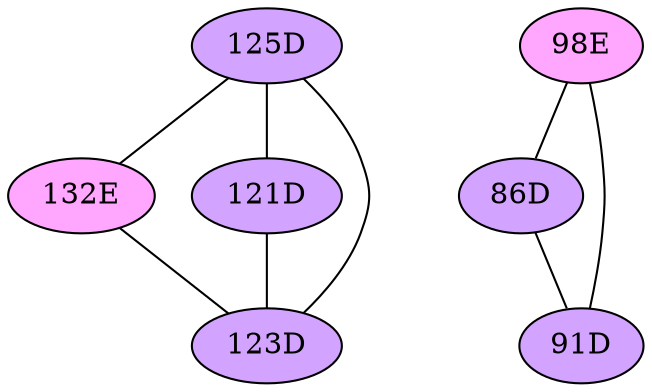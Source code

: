 // The Round Table
graph {
	"125D" [fillcolor="#D3A4FF" style=radial]
	"132E" [fillcolor="#FFA6FF" style=radial]
	"125D" -- "132E" [penwidth=1]
	"125D" [fillcolor="#D3A4FF" style=radial]
	"121D" [fillcolor="#D3A4FF" style=radial]
	"125D" -- "121D" [penwidth=1]
	"125D" [fillcolor="#D3A4FF" style=radial]
	"123D" [fillcolor="#D3A4FF" style=radial]
	"125D" -- "123D" [penwidth=1]
	"132E" [fillcolor="#FFA6FF" style=radial]
	"123D" [fillcolor="#D3A4FF" style=radial]
	"132E" -- "123D" [penwidth=1]
	"121D" [fillcolor="#D3A4FF" style=radial]
	"123D" [fillcolor="#D3A4FF" style=radial]
	"121D" -- "123D" [penwidth=1]
	"98E" [fillcolor="#FFA6FF" style=radial]
	"86D" [fillcolor="#D3A4FF" style=radial]
	"98E" -- "86D" [penwidth=1]
	"98E" [fillcolor="#FFA6FF" style=radial]
	"91D" [fillcolor="#D3A4FF" style=radial]
	"98E" -- "91D" [penwidth=1]
	"86D" [fillcolor="#D3A4FF" style=radial]
	"91D" [fillcolor="#D3A4FF" style=radial]
	"86D" -- "91D" [penwidth=1]
}
